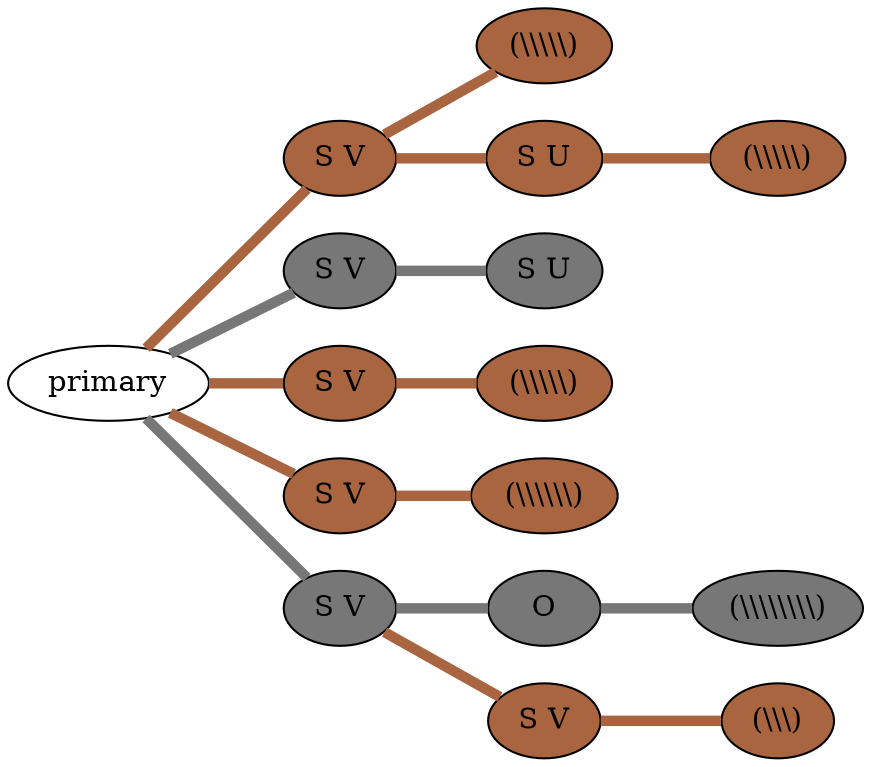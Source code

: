 graph {
 graph [rankdir=LR]
"1" [qtype="pendant_node", pendant_colors="#A86540", pendant_ply="S", pendant_attach="V", pendant_length="37", label="S V", style=filled, fillcolor="#A86540"]
"primary" -- "1" [qtype="pendant_link",penwidth=5,color="#A86540"]
"1:0" [qtype="knot_node", knot_value="5", knot_type="L", knot_position="14.0", knot_spin="Z", label="(\\\\\\\\\\)", style=filled, fillcolor="#A86540"]
"1" -- "1:0" [qtype="knot_link",penwidth=5,color="#A86540"]
"1s1" [qtype="pendant_node", pendant_colors="#A86540", pendant_ply="S", pendant_attach="U", pendant_length="45", label="S U", style=filled, fillcolor="#A86540"]
"1" -- "1s1" [qtype="pendant_link",penwidth=5,color="#A86540"]
"1s1:0" [qtype="knot_node", knot_value="5", knot_type="L", knot_position="13.0", knot_spin="Z", label="(\\\\\\\\\\)", style=filled, fillcolor="#A86540"]
"1s1" -- "1s1:0" [qtype="knot_link",penwidth=5,color="#A86540"]
"2" [qtype="pendant_node", pendant_colors="#777777", pendant_ply="S", pendant_attach="V", pendant_length="8", label="S V", style=filled, fillcolor="#777777"]
"primary" -- "2" [qtype="pendant_link",penwidth=5,color="#777777"]
"2s1" [qtype="pendant_node", pendant_colors="#777777", pendant_ply="S", pendant_attach="U", pendant_length="13", label="S U", style=filled, fillcolor="#777777"]
"2" -- "2s1" [qtype="pendant_link",penwidth=5,color="#777777"]
"3" [qtype="pendant_node", pendant_colors="#A86540,#777777", pendant_ply="S", pendant_attach="V", pendant_length="36", label="S V", style=filled, fillcolor="#A86540"]
"primary" -- "3" [qtype="pendant_link",penwidth=5,color="#A86540"]
"3:0" [qtype="knot_node", knot_value="5", knot_type="L", knot_position="14.0", knot_spin="Z", label="(\\\\\\\\\\)", style=filled, fillcolor="#A86540"]
"3" -- "3:0" [qtype="knot_link",penwidth=5,color="#A86540"]
"4" [qtype="pendant_node", pendant_colors="#A86540", pendant_ply="S", pendant_attach="V", pendant_length="30", label="S V", style=filled, fillcolor="#A86540"]
"primary" -- "4" [qtype="pendant_link",penwidth=5,color="#A86540"]
"4:0" [qtype="knot_node", knot_value="6", knot_type="L", knot_position="14.0", knot_spin="Z", label="(\\\\\\\\\\\\)", style=filled, fillcolor="#A86540"]
"4" -- "4:0" [qtype="knot_link",penwidth=5,color="#A86540"]
"5" [qtype="pendant_node", pendant_colors="#777777", pendant_ply="S", pendant_attach="V", pendant_length="27", label="S V", style=filled, fillcolor="#777777"]
"primary" -- "5" [qtype="pendant_link",penwidth=5,color="#777777"]
"5:0" [qtype="knot_node", knot_value="1", knot_type="S", knot_position="6.0", knot_spin="Z", label="O", style=filled, fillcolor="#777777"]
"5" -- "5:0" [qtype="knot_link",penwidth=5,color="#777777"]
"5:1" [qtype="knot_node", knot_value="8", knot_type="L", knot_position="11.5", knot_spin="Z", label="(\\\\\\\\\\\\\\\\)", style=filled, fillcolor="#777777"]
"5:0" -- "5:1" [qtype="knot_link",penwidth=5,color="#777777"]
"5s1" [qtype="pendant_node", pendant_colors="#A86540", pendant_ply="S", pendant_attach="V", pendant_length="30", label="S V", style=filled, fillcolor="#A86540"]
"5" -- "5s1" [qtype="pendant_link",penwidth=5,color="#A86540"]
"5s1:0" [qtype="knot_node", knot_value="3", knot_type="L", knot_position="8.5", knot_spin="Z", label="(\\\\\\)", style=filled, fillcolor="#A86540"]
"5s1" -- "5s1:0" [qtype="knot_link",penwidth=5,color="#A86540"]
}
